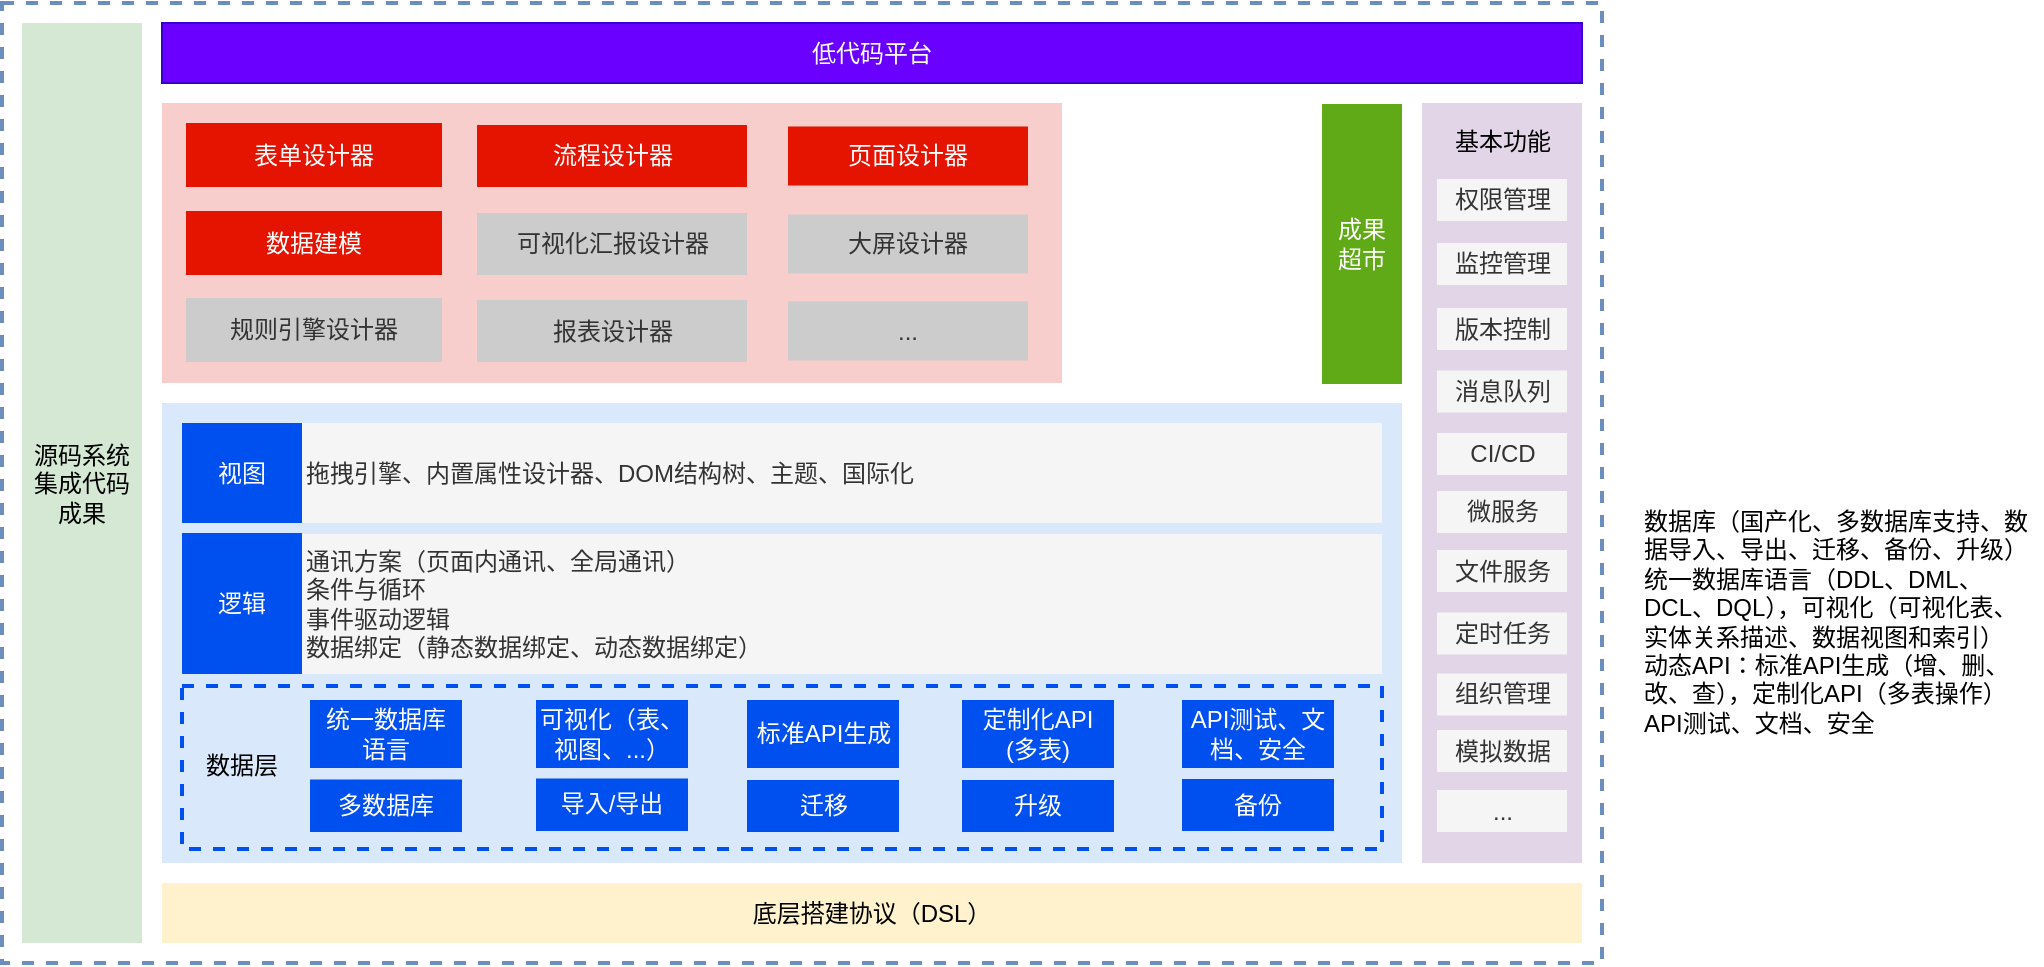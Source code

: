 <mxfile version="24.2.3" type="github">
  <diagram name="第 1 页" id="B_uo7OJ-f0cf3lO3-WNb">
    <mxGraphModel dx="1195" dy="650" grid="1" gridSize="10" guides="1" tooltips="1" connect="1" arrows="1" fold="1" page="1" pageScale="1" pageWidth="827" pageHeight="1169" math="0" shadow="0">
      <root>
        <mxCell id="0" />
        <mxCell id="1" parent="0" />
        <mxCell id="cuvuWjdc5wPWUUID254h-1" value="" style="rounded=0;whiteSpace=wrap;html=1;dashed=1;fillColor=none;strokeColor=#6c8ebf;strokeWidth=2;" parent="1" vertex="1">
          <mxGeometry x="260" y="71.5" width="800" height="480" as="geometry" />
        </mxCell>
        <mxCell id="cuvuWjdc5wPWUUID254h-2" value="" style="rounded=0;whiteSpace=wrap;html=1;fillColor=#dae8fc;strokeColor=none;" parent="1" vertex="1">
          <mxGeometry x="340" y="271.5" width="620" height="230" as="geometry" />
        </mxCell>
        <mxCell id="cuvuWjdc5wPWUUID254h-6" value="" style="rounded=0;whiteSpace=wrap;html=1;fillColor=#f8cecc;strokeColor=none;" parent="1" vertex="1">
          <mxGeometry x="340" y="121.5" width="450" height="140" as="geometry" />
        </mxCell>
        <mxCell id="cuvuWjdc5wPWUUID254h-7" value="" style="rounded=0;whiteSpace=wrap;html=1;strokeWidth=1;strokeColor=none;fillColor=#e1d5e7;" parent="1" vertex="1">
          <mxGeometry x="970" y="121.5" width="80" height="380" as="geometry" />
        </mxCell>
        <mxCell id="cuvuWjdc5wPWUUID254h-8" value="低代码平台" style="rounded=0;whiteSpace=wrap;html=1;fillColor=#6a00ff;fontColor=#ffffff;strokeColor=#3700CC;" parent="1" vertex="1">
          <mxGeometry x="340" y="81.5" width="710" height="30" as="geometry" />
        </mxCell>
        <mxCell id="cuvuWjdc5wPWUUID254h-9" value="底层搭建协议（DSL）" style="rounded=0;whiteSpace=wrap;html=1;fillColor=#fff2cc;strokeColor=none;" parent="1" vertex="1">
          <mxGeometry x="340" y="511.5" width="710" height="30" as="geometry" />
        </mxCell>
        <mxCell id="cuvuWjdc5wPWUUID254h-13" value="成果&lt;div&gt;超市&lt;/div&gt;" style="rounded=0;whiteSpace=wrap;html=1;fillColor=#60a917;strokeColor=none;fontColor=#ffffff;" parent="1" vertex="1">
          <mxGeometry x="920" y="122" width="40" height="140" as="geometry" />
        </mxCell>
        <mxCell id="cuvuWjdc5wPWUUID254h-21" value="规则引擎设计器" style="rounded=0;whiteSpace=wrap;html=1;fillColor=#CCCCCC;fontColor=#333333;strokeColor=none;" parent="1" vertex="1">
          <mxGeometry x="352" y="219" width="128" height="32" as="geometry" />
        </mxCell>
        <mxCell id="cuvuWjdc5wPWUUID254h-22" value="报表设计器" style="rounded=0;whiteSpace=wrap;html=1;fillColor=#CCCCCC;fontColor=#333333;strokeColor=none;" parent="1" vertex="1">
          <mxGeometry x="497.5" y="220" width="135" height="31" as="geometry" />
        </mxCell>
        <mxCell id="cuvuWjdc5wPWUUID254h-23" value="..." style="rounded=0;whiteSpace=wrap;html=1;fillColor=#CCCCCC;fontColor=#333333;strokeColor=none;" parent="1" vertex="1">
          <mxGeometry x="653" y="220.75" width="120" height="29.5" as="geometry" />
        </mxCell>
        <mxCell id="cuvuWjdc5wPWUUID254h-32" value="基本功能" style="text;html=1;align=center;verticalAlign=middle;whiteSpace=wrap;rounded=0;" parent="1" vertex="1">
          <mxGeometry x="977.5" y="131.5" width="65" height="18.5" as="geometry" />
        </mxCell>
        <mxCell id="cuvuWjdc5wPWUUID254h-34" value="&lt;div style=&quot;&quot;&gt;&lt;br&gt;&lt;/div&gt;" style="rounded=0;whiteSpace=wrap;html=1;align=left;strokeColor=#0050EF;fillColor=#dae8fc;dashed=1;strokeWidth=2;" parent="1" vertex="1">
          <mxGeometry x="350" y="413" width="600" height="81.5" as="geometry" />
        </mxCell>
        <mxCell id="cuvuWjdc5wPWUUID254h-36" value="&lt;span style=&quot;text-align: left;&quot;&gt;逻辑&lt;/span&gt;" style="rounded=0;whiteSpace=wrap;html=1;fillColor=#0050ef;fontColor=#ffffff;strokeColor=none;" parent="1" vertex="1">
          <mxGeometry x="350" y="336.5" width="60" height="70.5" as="geometry" />
        </mxCell>
        <mxCell id="cuvuWjdc5wPWUUID254h-37" value="&lt;div style=&quot;text-align: left;&quot;&gt;&lt;span style=&quot;background-color: initial;&quot;&gt;视图&lt;/span&gt;&lt;/div&gt;" style="rounded=0;whiteSpace=wrap;html=1;fillColor=#0050ef;fontColor=#ffffff;strokeColor=none;" parent="1" vertex="1">
          <mxGeometry x="350" y="281.5" width="60" height="50" as="geometry" />
        </mxCell>
        <mxCell id="cuvuWjdc5wPWUUID254h-38" value="&lt;div style=&quot;&quot;&gt;&lt;div&gt;&lt;span style=&quot;background-color: initial;&quot;&gt;通讯方案（页面内通讯、全局通讯）&lt;/span&gt;&lt;/div&gt;&lt;div&gt;条件与循环&lt;/div&gt;&lt;div&gt;事件驱动逻辑&lt;/div&gt;&lt;div&gt;数据绑定（静态数据绑定、动态数据绑定）&lt;/div&gt;&lt;/div&gt;" style="rounded=0;whiteSpace=wrap;html=1;align=left;strokeColor=none;fillColor=#f5f5f5;fontColor=#333333;" parent="1" vertex="1">
          <mxGeometry x="410" y="337" width="540" height="70" as="geometry" />
        </mxCell>
        <mxCell id="cuvuWjdc5wPWUUID254h-39" value="&lt;div style=&quot;&quot;&gt;拖拽引擎、内置属性设计器、DOM结构树、主题、国际化&lt;/div&gt;" style="rounded=0;whiteSpace=wrap;html=1;align=left;fillColor=#f5f5f5;fontColor=#333333;strokeColor=none;" parent="1" vertex="1">
          <mxGeometry x="410" y="281.5" width="540" height="50" as="geometry" />
        </mxCell>
        <mxCell id="cuvuWjdc5wPWUUID254h-43" value="数据建模" style="rounded=0;whiteSpace=wrap;html=1;fillColor=#e51400;fontColor=#ffffff;strokeColor=none;" parent="1" vertex="1">
          <mxGeometry x="352" y="175.5" width="128" height="32" as="geometry" />
        </mxCell>
        <mxCell id="cuvuWjdc5wPWUUID254h-44" value="可视化汇报设计器" style="rounded=0;whiteSpace=wrap;html=1;fillColor=#CCCCCC;fontColor=#333333;strokeColor=none;" parent="1" vertex="1">
          <mxGeometry x="497.5" y="176.5" width="135" height="31" as="geometry" />
        </mxCell>
        <mxCell id="cuvuWjdc5wPWUUID254h-45" value="大屏设计器" style="rounded=0;whiteSpace=wrap;html=1;fillColor=#CCCCCC;fontColor=#333333;strokeColor=none;" parent="1" vertex="1">
          <mxGeometry x="653" y="177.25" width="120" height="29.5" as="geometry" />
        </mxCell>
        <mxCell id="cuvuWjdc5wPWUUID254h-46" value="表单设计器" style="rounded=0;whiteSpace=wrap;html=1;fillColor=#e51400;fontColor=#ffffff;strokeColor=none;" parent="1" vertex="1">
          <mxGeometry x="352" y="131.5" width="128" height="32" as="geometry" />
        </mxCell>
        <mxCell id="cuvuWjdc5wPWUUID254h-47" value="流程设计器" style="rounded=0;whiteSpace=wrap;html=1;fillColor=#e51400;fontColor=#ffffff;strokeColor=none;" parent="1" vertex="1">
          <mxGeometry x="497.5" y="132.5" width="135" height="31" as="geometry" />
        </mxCell>
        <mxCell id="cuvuWjdc5wPWUUID254h-48" value="页面设计器" style="rounded=0;whiteSpace=wrap;html=1;fillColor=#e51400;fontColor=#ffffff;strokeColor=none;" parent="1" vertex="1">
          <mxGeometry x="653" y="133.25" width="120" height="29.5" as="geometry" />
        </mxCell>
        <mxCell id="cuvuWjdc5wPWUUID254h-50" value="源码系统集成代码成果" style="rounded=0;whiteSpace=wrap;html=1;fillColor=#d5e8d4;strokeColor=none;" parent="1" vertex="1">
          <mxGeometry x="270" y="81.5" width="60" height="460" as="geometry" />
        </mxCell>
        <mxCell id="ZQ_SVGyBONcuIK9nk_CX-1" value="权限管理" style="rounded=0;whiteSpace=wrap;html=1;strokeColor=none;fillColor=#f5f5f5;fontColor=#333333;" vertex="1" parent="1">
          <mxGeometry x="977.5" y="159.5" width="65" height="21" as="geometry" />
        </mxCell>
        <mxCell id="ZQ_SVGyBONcuIK9nk_CX-6" value="监控管理" style="rounded=0;whiteSpace=wrap;html=1;strokeColor=none;fillColor=#f5f5f5;fontColor=#333333;" vertex="1" parent="1">
          <mxGeometry x="977.5" y="191.5" width="65" height="21" as="geometry" />
        </mxCell>
        <mxCell id="ZQ_SVGyBONcuIK9nk_CX-7" value="版本控制" style="rounded=0;whiteSpace=wrap;html=1;strokeColor=none;fillColor=#f5f5f5;fontColor=#333333;" vertex="1" parent="1">
          <mxGeometry x="977.5" y="224" width="65" height="21" as="geometry" />
        </mxCell>
        <mxCell id="ZQ_SVGyBONcuIK9nk_CX-8" value="消息队列" style="rounded=0;whiteSpace=wrap;html=1;strokeColor=none;fillColor=#f5f5f5;fontColor=#333333;" vertex="1" parent="1">
          <mxGeometry x="977.5" y="255.25" width="65" height="21" as="geometry" />
        </mxCell>
        <mxCell id="ZQ_SVGyBONcuIK9nk_CX-9" value="CI/CD" style="rounded=0;whiteSpace=wrap;html=1;strokeColor=none;fillColor=#f5f5f5;fontColor=#333333;" vertex="1" parent="1">
          <mxGeometry x="977.5" y="286.5" width="65" height="21" as="geometry" />
        </mxCell>
        <mxCell id="ZQ_SVGyBONcuIK9nk_CX-10" value="微服务" style="rounded=0;whiteSpace=wrap;html=1;strokeColor=none;fillColor=#f5f5f5;fontColor=#333333;" vertex="1" parent="1">
          <mxGeometry x="977.5" y="315.5" width="65" height="21" as="geometry" />
        </mxCell>
        <mxCell id="ZQ_SVGyBONcuIK9nk_CX-11" value="文件服务" style="rounded=0;whiteSpace=wrap;html=1;strokeColor=none;fillColor=#f5f5f5;fontColor=#333333;" vertex="1" parent="1">
          <mxGeometry x="977.5" y="345" width="65" height="21" as="geometry" />
        </mxCell>
        <mxCell id="ZQ_SVGyBONcuIK9nk_CX-12" value="定时任务" style="rounded=0;whiteSpace=wrap;html=1;strokeColor=none;fillColor=#f5f5f5;fontColor=#333333;" vertex="1" parent="1">
          <mxGeometry x="977.5" y="376.25" width="65" height="21" as="geometry" />
        </mxCell>
        <mxCell id="ZQ_SVGyBONcuIK9nk_CX-13" value="组织管理" style="rounded=0;whiteSpace=wrap;html=1;strokeColor=none;fillColor=#f5f5f5;fontColor=#333333;" vertex="1" parent="1">
          <mxGeometry x="977.5" y="406.75" width="65" height="21" as="geometry" />
        </mxCell>
        <mxCell id="ZQ_SVGyBONcuIK9nk_CX-14" value="模拟数据" style="rounded=0;whiteSpace=wrap;html=1;strokeColor=none;fillColor=#f5f5f5;fontColor=#333333;" vertex="1" parent="1">
          <mxGeometry x="977.5" y="435" width="65" height="21" as="geometry" />
        </mxCell>
        <mxCell id="ZQ_SVGyBONcuIK9nk_CX-15" value="..." style="rounded=0;whiteSpace=wrap;html=1;strokeColor=none;fillColor=#f5f5f5;fontColor=#333333;" vertex="1" parent="1">
          <mxGeometry x="977.5" y="465" width="65" height="21" as="geometry" />
        </mxCell>
        <mxCell id="ZQ_SVGyBONcuIK9nk_CX-16" value="&lt;div style=&quot;text-align: left;&quot;&gt;数据库（国产化、多数据库支持、数据导入、导出、迁移、备份、升级）&lt;/div&gt;&lt;div style=&quot;text-align: left;&quot;&gt;统一数据库语言（DDL、DML、DCL、DQL），&lt;span style=&quot;background-color: initial;&quot;&gt;可视化（可视化表、实体关系描述、数据视图和索引）&lt;/span&gt;&lt;/div&gt;&lt;div style=&quot;text-align: left;&quot;&gt;&lt;span style=&quot;background-color: initial;&quot;&gt;动态API：&lt;/span&gt;&lt;span style=&quot;background-color: initial;&quot;&gt;标准API生成（增、删、改、查），&lt;/span&gt;&lt;span style=&quot;background-color: initial;&quot;&gt;定制化API（多表操作）&lt;/span&gt;&lt;br&gt;&lt;/div&gt;&lt;div style=&quot;text-align: left;&quot;&gt;API测试、文档、安全&lt;/div&gt;" style="text;html=1;align=center;verticalAlign=middle;whiteSpace=wrap;rounded=0;" vertex="1" parent="1">
          <mxGeometry x="1080" y="224" width="200" height="314.5" as="geometry" />
        </mxCell>
        <mxCell id="ZQ_SVGyBONcuIK9nk_CX-17" value="数据层" style="text;html=1;align=center;verticalAlign=middle;whiteSpace=wrap;rounded=0;" vertex="1" parent="1">
          <mxGeometry x="352" y="427.75" width="56" height="49.5" as="geometry" />
        </mxCell>
        <mxCell id="ZQ_SVGyBONcuIK9nk_CX-18" value="多数据库" style="rounded=0;whiteSpace=wrap;html=1;fillColor=#0050ef;fontColor=#ffffff;strokeColor=none;" vertex="1" parent="1">
          <mxGeometry x="414" y="459.75" width="76" height="26.25" as="geometry" />
        </mxCell>
        <mxCell id="ZQ_SVGyBONcuIK9nk_CX-19" value="导入/导出" style="rounded=0;whiteSpace=wrap;html=1;fillColor=#0050ef;fontColor=#ffffff;strokeColor=none;" vertex="1" parent="1">
          <mxGeometry x="527" y="459.25" width="76" height="26.25" as="geometry" />
        </mxCell>
        <mxCell id="ZQ_SVGyBONcuIK9nk_CX-20" value="迁移" style="rounded=0;whiteSpace=wrap;html=1;fillColor=#0050ef;fontColor=#ffffff;strokeColor=none;" vertex="1" parent="1">
          <mxGeometry x="632.5" y="460" width="76" height="26" as="geometry" />
        </mxCell>
        <mxCell id="ZQ_SVGyBONcuIK9nk_CX-21" value="升级" style="rounded=0;whiteSpace=wrap;html=1;fillColor=#0050ef;fontColor=#ffffff;strokeColor=none;" vertex="1" parent="1">
          <mxGeometry x="740" y="460" width="76" height="26" as="geometry" />
        </mxCell>
        <mxCell id="ZQ_SVGyBONcuIK9nk_CX-22" value="备份" style="rounded=0;whiteSpace=wrap;html=1;fillColor=#0050ef;fontColor=#ffffff;strokeColor=none;" vertex="1" parent="1">
          <mxGeometry x="850" y="459.5" width="76" height="26" as="geometry" />
        </mxCell>
        <mxCell id="ZQ_SVGyBONcuIK9nk_CX-23" value="统一数据库&lt;div&gt;语言&lt;/div&gt;" style="rounded=0;whiteSpace=wrap;html=1;fillColor=#0050ef;fontColor=#ffffff;strokeColor=none;" vertex="1" parent="1">
          <mxGeometry x="414" y="420" width="76" height="34" as="geometry" />
        </mxCell>
        <mxCell id="ZQ_SVGyBONcuIK9nk_CX-24" value="可视化&lt;span style=&quot;background-color: initial;&quot;&gt;（表、视图、...）&lt;/span&gt;" style="rounded=0;whiteSpace=wrap;html=1;fillColor=#0050ef;fontColor=#ffffff;strokeColor=none;" vertex="1" parent="1">
          <mxGeometry x="527" y="420" width="76" height="34" as="geometry" />
        </mxCell>
        <mxCell id="ZQ_SVGyBONcuIK9nk_CX-25" value="标准API生成" style="rounded=0;whiteSpace=wrap;html=1;fillColor=#0050ef;fontColor=#ffffff;strokeColor=none;" vertex="1" parent="1">
          <mxGeometry x="632.5" y="420" width="76" height="34" as="geometry" />
        </mxCell>
        <mxCell id="ZQ_SVGyBONcuIK9nk_CX-26" value="定制化API&lt;div&gt;(多表)&lt;/div&gt;" style="rounded=0;whiteSpace=wrap;html=1;fillColor=#0050ef;fontColor=#ffffff;strokeColor=none;" vertex="1" parent="1">
          <mxGeometry x="740" y="420" width="76" height="34" as="geometry" />
        </mxCell>
        <mxCell id="ZQ_SVGyBONcuIK9nk_CX-27" value="API测试、文档、安全" style="rounded=0;whiteSpace=wrap;html=1;fillColor=#0050ef;fontColor=#ffffff;strokeColor=none;" vertex="1" parent="1">
          <mxGeometry x="850" y="420" width="76" height="34" as="geometry" />
        </mxCell>
      </root>
    </mxGraphModel>
  </diagram>
</mxfile>
